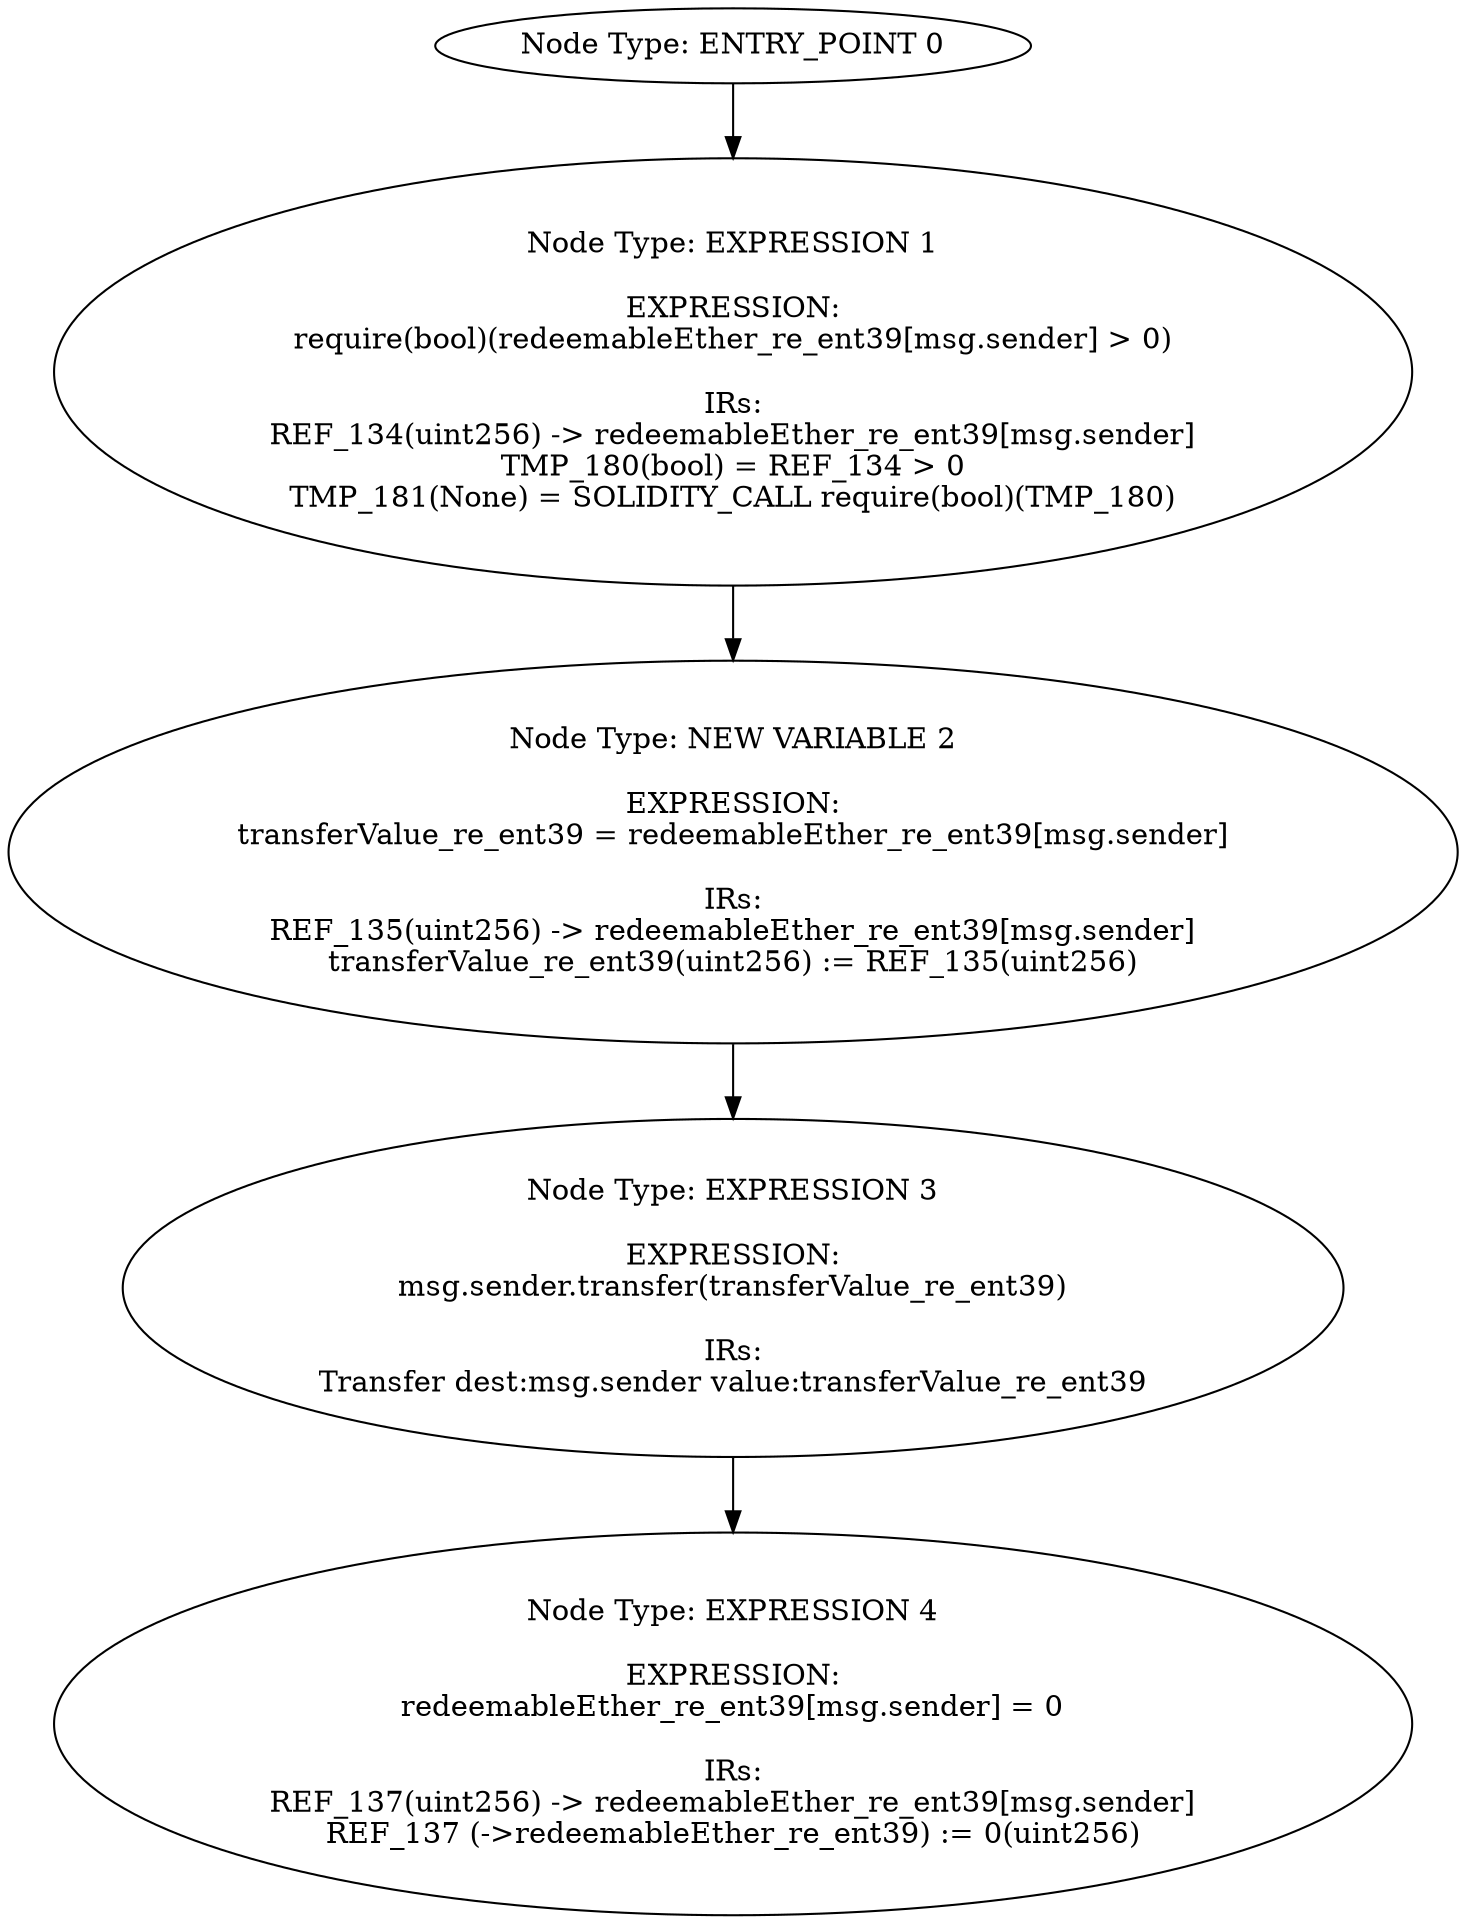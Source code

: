 digraph{
0[label="Node Type: ENTRY_POINT 0
"];
0->1;
1[label="Node Type: EXPRESSION 1

EXPRESSION:
require(bool)(redeemableEther_re_ent39[msg.sender] > 0)

IRs:
REF_134(uint256) -> redeemableEther_re_ent39[msg.sender]
TMP_180(bool) = REF_134 > 0
TMP_181(None) = SOLIDITY_CALL require(bool)(TMP_180)"];
1->2;
2[label="Node Type: NEW VARIABLE 2

EXPRESSION:
transferValue_re_ent39 = redeemableEther_re_ent39[msg.sender]

IRs:
REF_135(uint256) -> redeemableEther_re_ent39[msg.sender]
transferValue_re_ent39(uint256) := REF_135(uint256)"];
2->3;
3[label="Node Type: EXPRESSION 3

EXPRESSION:
msg.sender.transfer(transferValue_re_ent39)

IRs:
Transfer dest:msg.sender value:transferValue_re_ent39"];
3->4;
4[label="Node Type: EXPRESSION 4

EXPRESSION:
redeemableEther_re_ent39[msg.sender] = 0

IRs:
REF_137(uint256) -> redeemableEther_re_ent39[msg.sender]
REF_137 (->redeemableEther_re_ent39) := 0(uint256)"];
}
